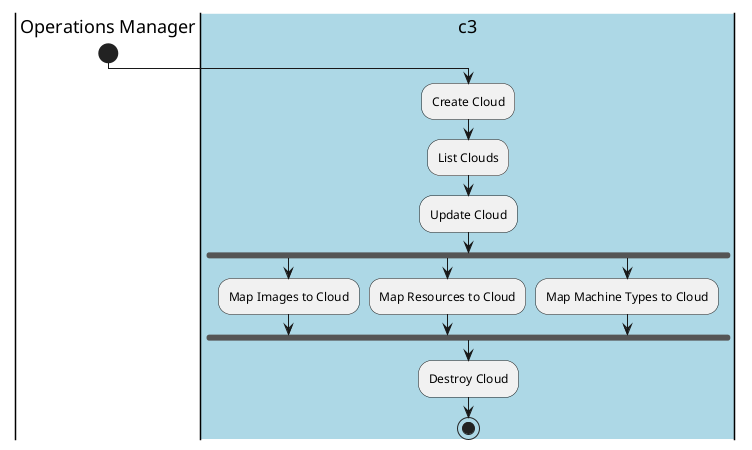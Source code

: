 @startuml
|Operations Manager|
start
|#lightblue|c3|
:Create Cloud;
:List Clouds;
:Update Cloud;
fork
:Map Images to Cloud;
fork again
:Map Resources to Cloud;
fork again
:Map Machine Types to Cloud;
end fork
:Destroy Cloud;
stop
@enduml
